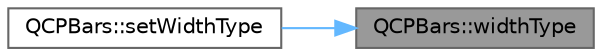 digraph "QCPBars::widthType"
{
 // LATEX_PDF_SIZE
  bgcolor="transparent";
  edge [fontname=Helvetica,fontsize=10,labelfontname=Helvetica,labelfontsize=10];
  node [fontname=Helvetica,fontsize=10,shape=box,height=0.2,width=0.4];
  rankdir="RL";
  Node1 [label="QCPBars::widthType",height=0.2,width=0.4,color="gray40", fillcolor="grey60", style="filled", fontcolor="black",tooltip=" "];
  Node1 -> Node2 [dir="back",color="steelblue1",style="solid"];
  Node2 [label="QCPBars::setWidthType",height=0.2,width=0.4,color="grey40", fillcolor="white", style="filled",URL="$class_q_c_p_bars.html#adcaa3b41281bb2c0f7949b341592fcc0",tooltip=" "];
}
